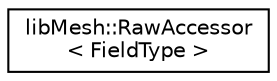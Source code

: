 digraph "类继承关系图"
{
 // INTERACTIVE_SVG=YES
  edge [fontname="Helvetica",fontsize="10",labelfontname="Helvetica",labelfontsize="10"];
  node [fontname="Helvetica",fontsize="10",shape=record];
  rankdir="LR";
  Node1 [label="libMesh::RawAccessor\l\< FieldType \>",height=0.2,width=0.4,color="black", fillcolor="white", style="filled",URL="$classlibMesh_1_1RawAccessor.html",tooltip="This class provides single index access to FieldType (i.e. "];
}
